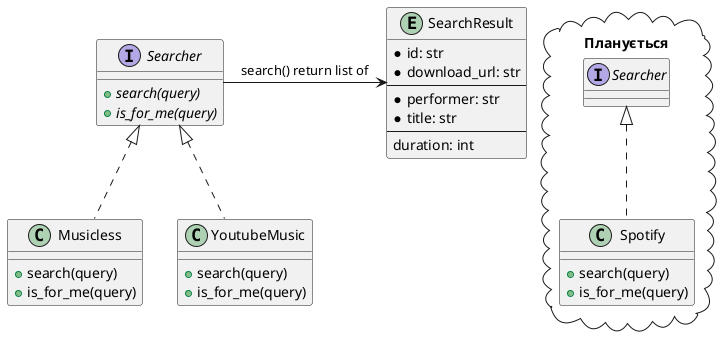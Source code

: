 @startuml

entity SearchResult {
    *id: str
    *download_url: str
    --
    *performer: str
    *title: str
    --
    duration: int
}

interface  Searcher {
    {abstract} + search(query)
    {abstract} + is_for_me(query)
}

class Musicless implements Searcher {
    + search(query)
    + is_for_me(query)
}

class YoutubeMusic implements Searcher {
    + search(query)
    + is_for_me(query)
}

package Планується <<Cloud>> {
    class Spotify implements Searcher {
        + search(query)
        + is_for_me(query)
    }
}

Searcher -> SearchResult : search() return list of

'sr }o-- "Searcher"

@enduml